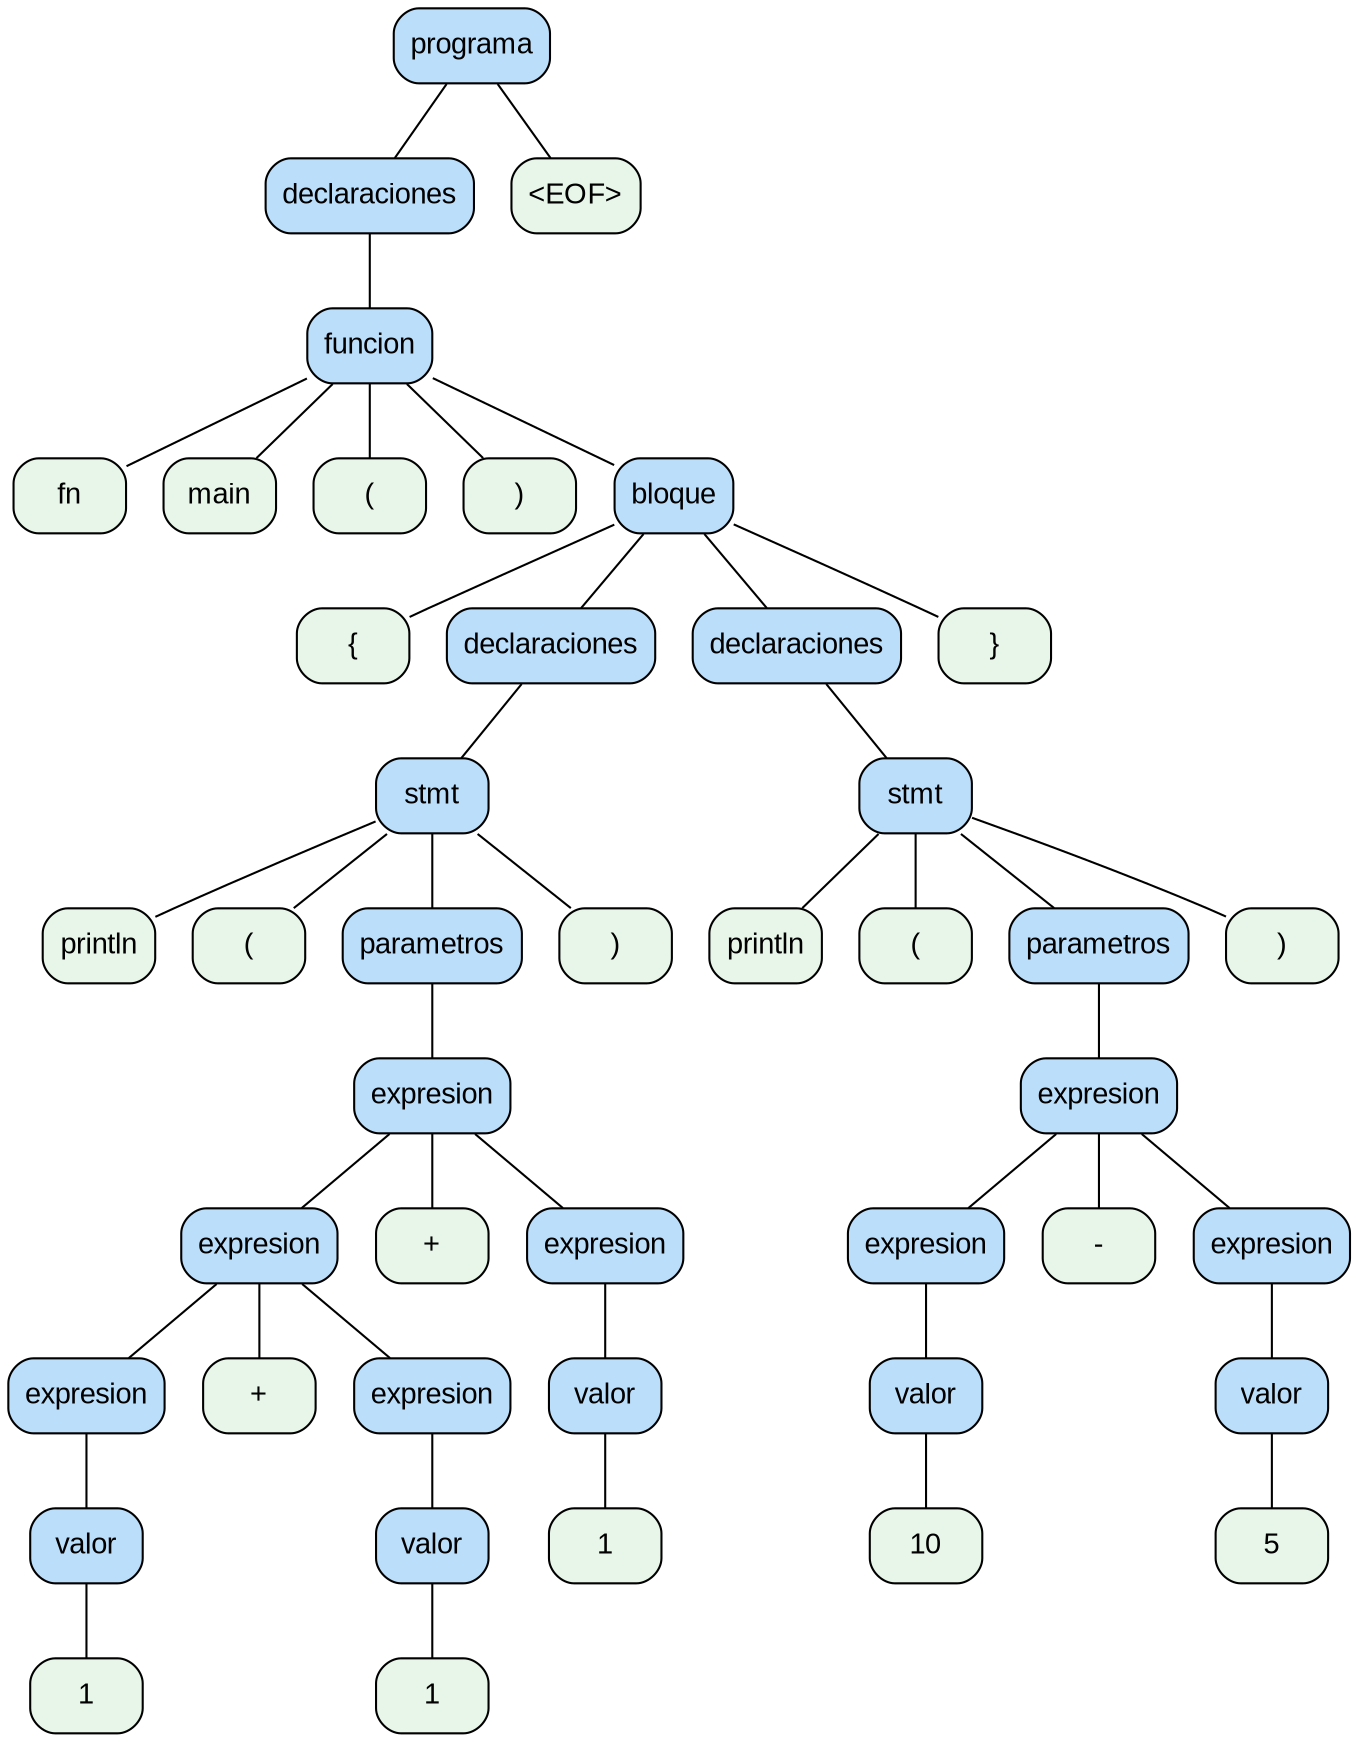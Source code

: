 digraph G {
  node [shape=box, style="rounded,filled", fontname="Arial"];
  edge [arrowhead=none];
  0 [label="programa", fillcolor="#bbdefb"];
  1 [label="declaraciones", fillcolor="#bbdefb"];
  2 [label="funcion", fillcolor="#bbdefb"];
  3 [label="fn", fillcolor="#e8f5e9"];
  2 -> 3;
  4 [label="main", fillcolor="#e8f5e9"];
  2 -> 4;
  5 [label="(", fillcolor="#e8f5e9"];
  2 -> 5;
  6 [label=")", fillcolor="#e8f5e9"];
  2 -> 6;
  7 [label="bloque", fillcolor="#bbdefb"];
  8 [label="{", fillcolor="#e8f5e9"];
  7 -> 8;
  9 [label="declaraciones", fillcolor="#bbdefb"];
  10 [label="stmt", fillcolor="#bbdefb"];
  11 [label="println", fillcolor="#e8f5e9"];
  10 -> 11;
  12 [label="(", fillcolor="#e8f5e9"];
  10 -> 12;
  13 [label="parametros", fillcolor="#bbdefb"];
  14 [label="expresion", fillcolor="#bbdefb"];
  15 [label="expresion", fillcolor="#bbdefb"];
  16 [label="expresion", fillcolor="#bbdefb"];
  17 [label="valor", fillcolor="#bbdefb"];
  18 [label="1", fillcolor="#e8f5e9"];
  17 -> 18;
  16 -> 17;
  15 -> 16;
  19 [label="+", fillcolor="#e8f5e9"];
  15 -> 19;
  20 [label="expresion", fillcolor="#bbdefb"];
  21 [label="valor", fillcolor="#bbdefb"];
  22 [label="1", fillcolor="#e8f5e9"];
  21 -> 22;
  20 -> 21;
  15 -> 20;
  14 -> 15;
  23 [label="+", fillcolor="#e8f5e9"];
  14 -> 23;
  24 [label="expresion", fillcolor="#bbdefb"];
  25 [label="valor", fillcolor="#bbdefb"];
  26 [label="1", fillcolor="#e8f5e9"];
  25 -> 26;
  24 -> 25;
  14 -> 24;
  13 -> 14;
  10 -> 13;
  27 [label=")", fillcolor="#e8f5e9"];
  10 -> 27;
  9 -> 10;
  7 -> 9;
  28 [label="declaraciones", fillcolor="#bbdefb"];
  29 [label="stmt", fillcolor="#bbdefb"];
  30 [label="println", fillcolor="#e8f5e9"];
  29 -> 30;
  31 [label="(", fillcolor="#e8f5e9"];
  29 -> 31;
  32 [label="parametros", fillcolor="#bbdefb"];
  33 [label="expresion", fillcolor="#bbdefb"];
  34 [label="expresion", fillcolor="#bbdefb"];
  35 [label="valor", fillcolor="#bbdefb"];
  36 [label="10", fillcolor="#e8f5e9"];
  35 -> 36;
  34 -> 35;
  33 -> 34;
  37 [label="-", fillcolor="#e8f5e9"];
  33 -> 37;
  38 [label="expresion", fillcolor="#bbdefb"];
  39 [label="valor", fillcolor="#bbdefb"];
  40 [label="5", fillcolor="#e8f5e9"];
  39 -> 40;
  38 -> 39;
  33 -> 38;
  32 -> 33;
  29 -> 32;
  41 [label=")", fillcolor="#e8f5e9"];
  29 -> 41;
  28 -> 29;
  7 -> 28;
  42 [label="}", fillcolor="#e8f5e9"];
  7 -> 42;
  2 -> 7;
  1 -> 2;
  0 -> 1;
  43 [label="<EOF>", fillcolor="#e8f5e9"];
  0 -> 43;
}